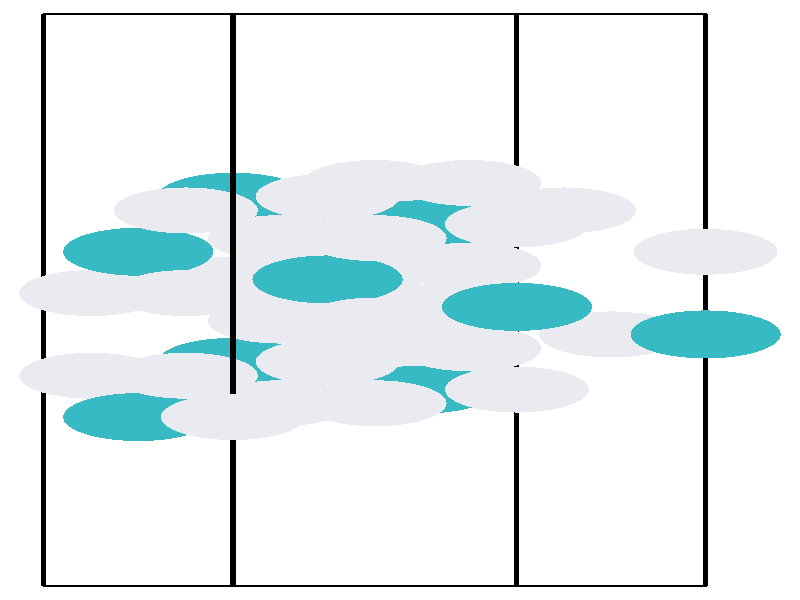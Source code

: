 #include "colors.inc"
#include "finish.inc"

global_settings {assumed_gamma 1 max_trace_level 6}
background {color White}
camera {orthographic
  right -15.13*x up 35.57*y
  direction 1.00*z
  location <0,0,50.00> look_at <0,0,0>}
light_source {<  2.00,   3.00,  40.00> color White
  area_light <0.70, 0, 0>, <0, 0.70, 0>, 3, 3
  adaptive 1 jitter}

#declare simple = finish {phong 0.7}
#declare pale = finish {ambient .5 diffuse .85 roughness .001 specular 0.200 }
#declare intermediate = finish {ambient 0.3 diffuse 0.6 specular 0.10 roughness 0.04 }
#declare vmd = finish {ambient .0 diffuse .65 phong 0.1 phong_size 40. specular 0.500 }
#declare jmol = finish {ambient .2 diffuse .6 specular 1 roughness .001 metallic}
#declare ase2 = finish {ambient 0.05 brilliance 3 diffuse 0.6 metallic specular 0.70 roughness 0.04 reflection 0.15}
#declare ase3 = finish {ambient .15 brilliance 2 diffuse .6 metallic specular 1. roughness .001 reflection .0}
#declare glass = finish {ambient .05 diffuse .3 specular 1. roughness .001}
#declare Rcell = 0.050;
#declare Rbond = 0.100;

#macro atom(LOC, R, COL, FIN)
  sphere{LOC, R texture{pigment{COL} finish{FIN}}}
#end
#macro constrain(LOC, R, COL, FIN)
union{torus{R, Rcell rotate 45*z texture{pigment{COL} finish{FIN}}}
      torus{R, Rcell rotate -45*z texture{pigment{COL} finish{FIN}}}
      translate LOC}
#end

cylinder {< -3.16, -16.94,  -0.00>, <  5.78, -16.94,  -0.00>, Rcell pigment {Black}}
cylinder {< -6.74, -16.94,  -4.38>, <  2.21, -16.94,  -4.38>, Rcell pigment {Black}}
cylinder {< -6.74,  16.94,  -4.38>, <  2.21,  16.94,  -4.38>, Rcell pigment {Black}}
cylinder {< -3.16,  16.94,   0.00>, <  5.78,  16.94,   0.00>, Rcell pigment {Black}}
cylinder {< -3.16, -16.94,  -0.00>, < -6.74, -16.94,  -4.38>, Rcell pigment {Black}}
cylinder {<  5.78, -16.94,  -0.00>, <  2.21, -16.94,  -4.38>, Rcell pigment {Black}}
cylinder {<  5.78,  16.94,   0.00>, <  2.21,  16.94,  -4.38>, Rcell pigment {Black}}
cylinder {< -3.16,  16.94,   0.00>, < -6.74,  16.94,  -4.38>, Rcell pigment {Black}}
cylinder {< -3.16, -16.94,  -0.00>, < -3.16,  16.94,   0.00>, Rcell pigment {Black}}
cylinder {<  5.78, -16.94,  -0.00>, <  5.78,  16.94,   0.00>, Rcell pigment {Black}}
cylinder {<  2.21, -16.94,  -4.38>, <  2.21,  16.94,  -4.38>, Rcell pigment {Black}}
cylinder {< -6.74, -16.94,  -4.38>, < -6.74,  16.94,  -4.38>, Rcell pigment {Black}}
atom(< -3.16,  -6.94,  -0.00>, 1.36, rgb <0.82, 0.82, 0.88>, ase3) // #0 
atom(< -0.48,  -6.12,  -0.37>, 1.36, rgb <0.82, 0.82, 0.88>, ase3) // #1 
atom(< -2.27,  -6.12,  -2.56>, 1.36, rgb <0.82, 0.82, 0.88>, ase3) // #2 
atom(< -4.95,  -6.94,  -2.19>, 1.42, rgb <0.04, 0.49, 0.55>, ase3) // #3 
atom(<  2.21,  -5.31,  -0.73>, 1.36, rgb <0.82, 0.82, 0.88>, ase3) // #4 
atom(< -4.05,  -4.49,  -1.10>, 1.36, rgb <0.82, 0.82, 0.88>, ase3) // #5 
atom(< -5.84,  -4.49,  -3.29>, 1.36, rgb <0.82, 0.82, 0.88>, ase3) // #6 
atom(<  0.42,  -5.31,  -2.92>, 1.42, rgb <0.04, 0.49, 0.55>, ase3) // #7 
atom(< -1.37,  -3.67,  -1.46>, 1.36, rgb <0.82, 0.82, 0.88>, ase3) // #8 
atom(<  1.31,  -2.86,  -1.83>, 1.36, rgb <0.82, 0.82, 0.88>, ase3) // #9 
atom(< -0.48,  -2.86,  -4.02>, 1.36, rgb <0.82, 0.82, 0.88>, ase3) // #10 
atom(< -3.16,  -3.67,  -3.65>, 1.42, rgb <0.04, 0.49, 0.55>, ase3) // #11 
atom(<  3.99,  -2.04,  -2.19>, 1.36, rgb <0.82, 0.82, 0.88>, ase3) // #12 
atom(< -2.27,  -1.22,  -2.56>, 1.36, rgb <0.82, 0.82, 0.88>, ase3) // #13 
atom(< -0.48,  -1.22,  -0.37>, 1.36, rgb <0.82, 0.82, 0.88>, ase3) // #14 
atom(<  5.78,  -2.04,  -0.00>, 1.42, rgb <0.04, 0.49, 0.55>, ase3) // #15 
atom(<  0.42,  -0.41,  -2.92>, 1.36, rgb <0.82, 0.82, 0.88>, ase3) // #16 
atom(< -5.84,   0.41,  -3.29>, 1.36, rgb <0.82, 0.82, 0.88>, ase3) // #17 
atom(< -4.05,   0.41,  -1.10>, 1.36, rgb <0.82, 0.82, 0.88>, ase3) // #18 
atom(<  2.21,  -0.41,  -0.73>, 1.42, rgb <0.04, 0.49, 0.55>, ase3) // #19 
atom(< -3.16,   1.22,  -3.65>, 1.36, rgb <0.82, 0.82, 0.88>, ase3) // #20 
atom(< -0.48,   2.04,  -4.02>, 1.36, rgb <0.82, 0.82, 0.88>, ase3) // #21 
atom(<  1.31,   2.04,  -1.83>, 1.36, rgb <0.82, 0.82, 0.88>, ase3) // #22 
atom(< -1.37,   1.22,  -1.46>, 1.42, rgb <0.04, 0.49, 0.55>, ase3) // #23 
atom(<  5.78,   2.86,   0.00>, 1.36, rgb <0.82, 0.82, 0.88>, ase3) // #24 
atom(< -0.48,   3.67,  -0.37>, 1.36, rgb <0.82, 0.82, 0.88>, ase3) // #25 
atom(< -2.27,   3.67,  -2.56>, 1.36, rgb <0.82, 0.82, 0.88>, ase3) // #26 
atom(< -4.95,   2.86,  -2.19>, 1.42, rgb <0.04, 0.49, 0.55>, ase3) // #27 
atom(<  2.21,   4.49,  -0.73>, 1.36, rgb <0.82, 0.82, 0.88>, ase3) // #28 
atom(< -4.05,   5.31,  -1.10>, 1.36, rgb <0.82, 0.82, 0.88>, ase3) // #29 
atom(<  3.10,   5.31,  -3.29>, 1.36, rgb <0.82, 0.82, 0.88>, ase3) // #30 
atom(<  0.42,   4.49,  -2.92>, 1.42, rgb <0.04, 0.49, 0.55>, ase3) // #31 
atom(< -1.37,   6.12,  -1.46>, 1.36, rgb <0.82, 0.82, 0.88>, ase3) // #32 
atom(<  1.31,   6.94,  -1.83>, 1.36, rgb <0.82, 0.82, 0.88>, ase3) // #33 
atom(< -0.48,   6.94,  -4.02>, 1.36, rgb <0.82, 0.82, 0.88>, ase3) // #34 
atom(< -3.16,   6.12,  -3.65>, 1.42, rgb <0.04, 0.49, 0.55>, ase3) // #35 
